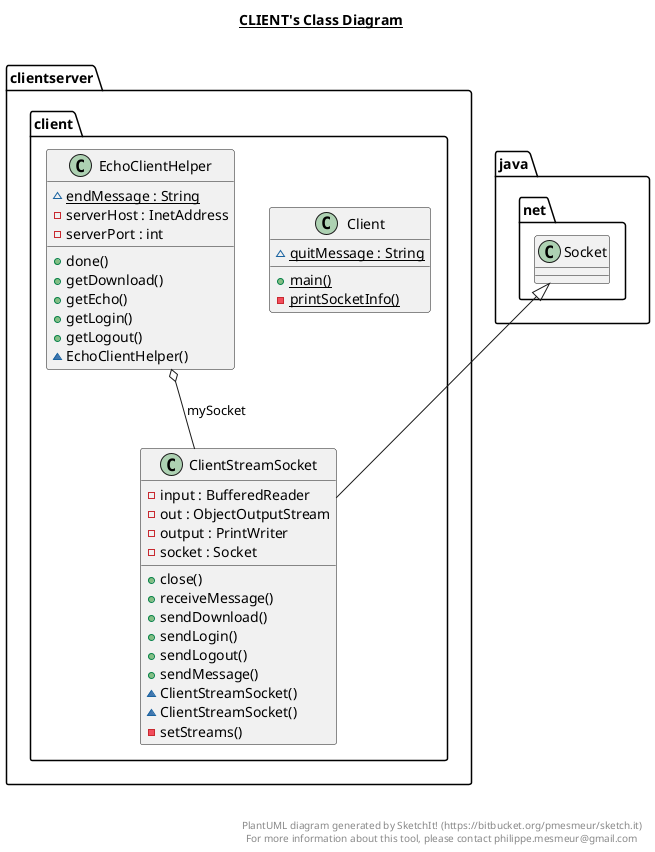 @startuml

title __CLIENT's Class Diagram__\n

  namespace clientserver.client {
    class clientserver.client.Client {
        {static} ~ quitMessage : String
        {static} + main()
        {static} - printSocketInfo()
    }
  }
  

  namespace clientserver.client {
    class clientserver.client.ClientStreamSocket {
        - input : BufferedReader
        - out : ObjectOutputStream
        - output : PrintWriter
        - socket : Socket
        + close()
        + receiveMessage()
        + sendDownload()
        + sendLogin()
        + sendLogout()
        + sendMessage()
        ~ ClientStreamSocket()
        ~ ClientStreamSocket()
        - setStreams()
    }
  }
  

  namespace clientserver.client {
    class clientserver.client.EchoClientHelper {
        {static} ~ endMessage : String
        - serverHost : InetAddress
        - serverPort : int
        + done()
        + getDownload()
        + getEcho()
        + getLogin()
        + getLogout()
        ~ EchoClientHelper()
    }
  }
  

  clientserver.client.ClientStreamSocket -up-|> java.net.Socket
  clientserver.client.EchoClientHelper o-- clientserver.client.ClientStreamSocket : mySocket


right footer


PlantUML diagram generated by SketchIt! (https://bitbucket.org/pmesmeur/sketch.it)
For more information about this tool, please contact philippe.mesmeur@gmail.com
endfooter

@enduml
